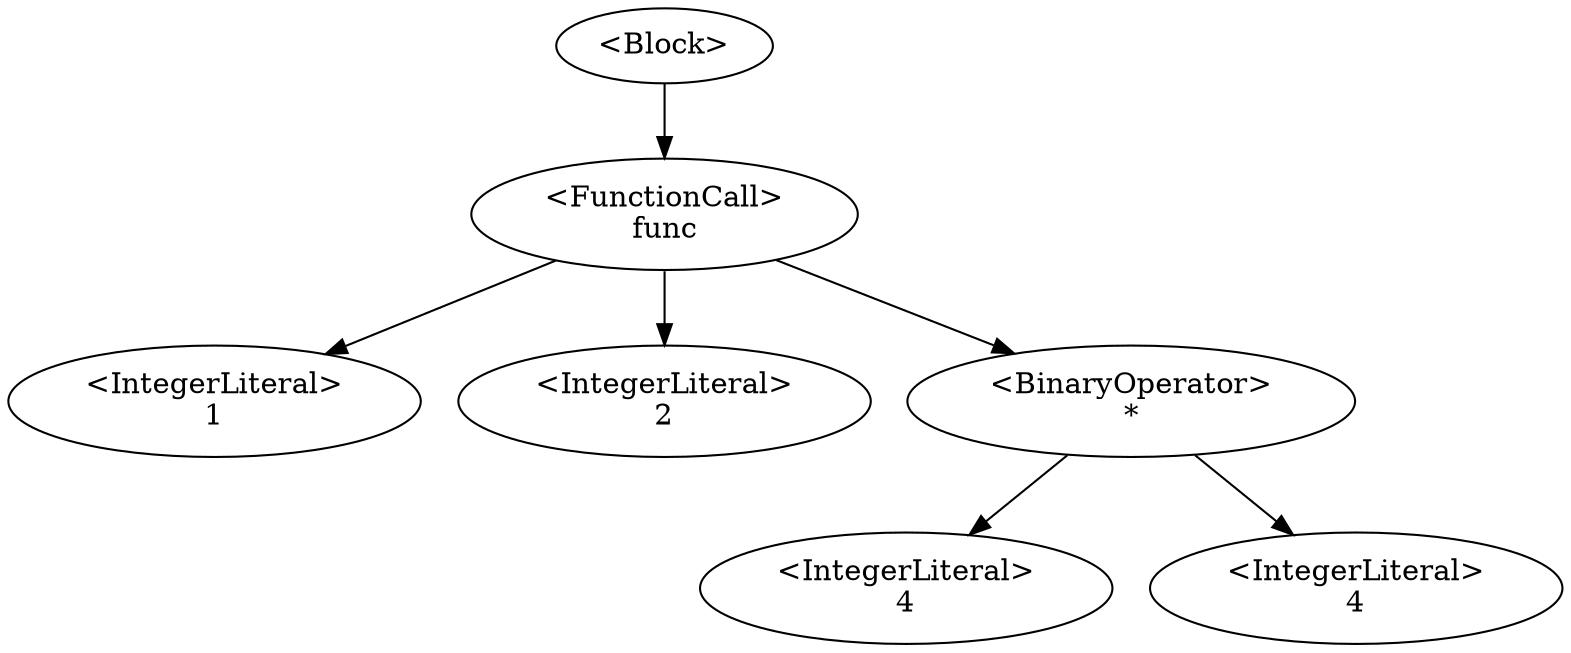 digraph G {
0 [label="<Block>"];0->2;
2 [label="<FunctionCall>\nfunc"];2->3;2->4;2->6;
3 [label="<IntegerLiteral>\n1"];
4 [label="<IntegerLiteral>\n2"];
6 [label="<BinaryOperator>\n*"];6->5;6->7;
5 [label="<IntegerLiteral>\n4"];
7 [label="<IntegerLiteral>\n4"];
}